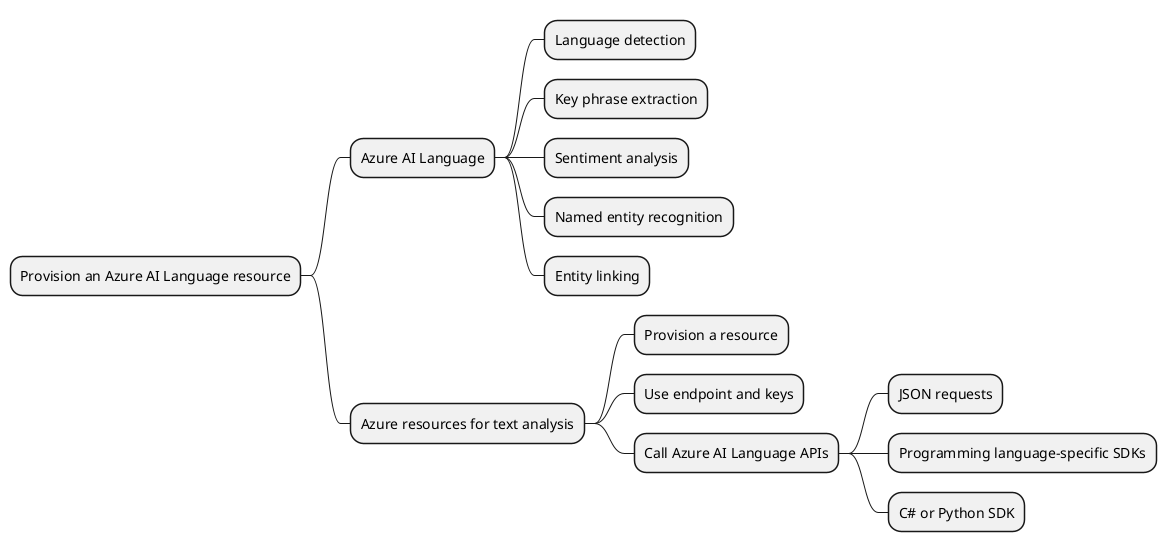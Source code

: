@startmindmap
* Provision an Azure AI Language resource
** Azure AI Language
*** Language detection
*** Key phrase extraction
*** Sentiment analysis
*** Named entity recognition
*** Entity linking
** Azure resources for text analysis
*** Provision a resource
*** Use endpoint and keys
*** Call Azure AI Language APIs
**** JSON requests
**** Programming language-specific SDKs
**** C# or Python SDK
@endmindmap